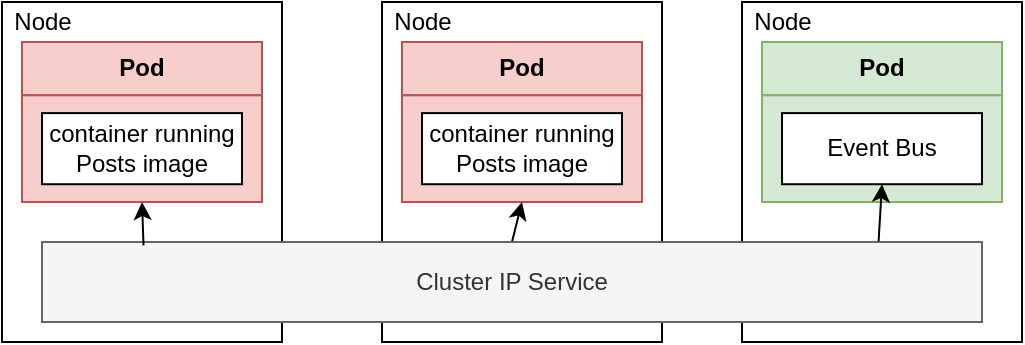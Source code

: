 <mxfile>
    <diagram id="YPTMTFv4IfkhEcXFY6WG" name="cluster-ip-service">
        <mxGraphModel dx="520" dy="339" grid="1" gridSize="10" guides="1" tooltips="1" connect="1" arrows="1" fold="1" page="1" pageScale="1" pageWidth="1600" pageHeight="900" math="0" shadow="0">
            <root>
                <mxCell id="0"/>
                <mxCell id="1" parent="0"/>
                <mxCell id="18" value="" style="group;fillColor=#d5e8d4;strokeColor=#82b366;" parent="1" vertex="1" connectable="0">
                    <mxGeometry x="450" y="40" width="140" height="170" as="geometry"/>
                </mxCell>
                <mxCell id="19" value="" style="rounded=0;whiteSpace=wrap;html=1;" parent="18" vertex="1">
                    <mxGeometry width="140" height="170" as="geometry"/>
                </mxCell>
                <mxCell id="20" value="" style="group;fillColor=#D5E8D4;strokeColor=#82b366;" parent="18" vertex="1" connectable="0">
                    <mxGeometry x="10" y="20" width="120" height="80" as="geometry"/>
                </mxCell>
                <mxCell id="21" value="Pod" style="whiteSpace=wrap;html=1;fillColor=#d5e8d4;strokeColor=#82b366;fontStyle=1" parent="20" vertex="1">
                    <mxGeometry width="120" height="26.667" as="geometry"/>
                </mxCell>
                <mxCell id="22" value="" style="whiteSpace=wrap;html=1;fillColor=#d5e8d4;strokeColor=#82b366;" parent="20" vertex="1">
                    <mxGeometry y="26.667" width="120" height="53.333" as="geometry"/>
                </mxCell>
                <mxCell id="23" value="Event Bus" style="whiteSpace=wrap;html=1;" parent="20" vertex="1">
                    <mxGeometry x="10" y="35.556" width="100.0" height="35.556" as="geometry"/>
                </mxCell>
                <mxCell id="24" value="Node" style="text;html=1;align=center;verticalAlign=middle;resizable=0;points=[];autosize=1;strokeColor=none;fillColor=none;" parent="18" vertex="1">
                    <mxGeometry width="40" height="20" as="geometry"/>
                </mxCell>
                <mxCell id="10" value="" style="group" parent="1" vertex="1" connectable="0">
                    <mxGeometry x="80" y="40" width="470" height="170" as="geometry"/>
                </mxCell>
                <mxCell id="4" value="" style="rounded=0;whiteSpace=wrap;html=1;" parent="10" vertex="1">
                    <mxGeometry width="140" height="170" as="geometry"/>
                </mxCell>
                <mxCell id="8" value="" style="group" parent="10" vertex="1" connectable="0">
                    <mxGeometry x="10" y="20" width="120" height="80" as="geometry"/>
                </mxCell>
                <mxCell id="5" value="Pod" style="whiteSpace=wrap;html=1;fillColor=#f8cecc;strokeColor=#b85450;fontStyle=1" parent="8" vertex="1">
                    <mxGeometry width="120" height="26.667" as="geometry"/>
                </mxCell>
                <mxCell id="6" value="" style="whiteSpace=wrap;html=1;fillColor=#f8cecc;strokeColor=#b85450;" parent="8" vertex="1">
                    <mxGeometry y="26.667" width="120" height="53.333" as="geometry"/>
                </mxCell>
                <mxCell id="7" value="container running Posts image" style="whiteSpace=wrap;html=1;" parent="8" vertex="1">
                    <mxGeometry x="10" y="35.556" width="100.0" height="35.556" as="geometry"/>
                </mxCell>
                <mxCell id="9" value="Node" style="text;html=1;align=center;verticalAlign=middle;resizable=0;points=[];autosize=1;strokeColor=none;fillColor=none;" parent="10" vertex="1">
                    <mxGeometry width="40" height="20" as="geometry"/>
                </mxCell>
                <mxCell id="11" value="" style="group" parent="1" vertex="1" connectable="0">
                    <mxGeometry x="270" y="40" width="300" height="170" as="geometry"/>
                </mxCell>
                <mxCell id="12" value="" style="rounded=0;whiteSpace=wrap;html=1;" parent="11" vertex="1">
                    <mxGeometry width="140" height="170" as="geometry"/>
                </mxCell>
                <mxCell id="13" value="" style="group" parent="11" vertex="1" connectable="0">
                    <mxGeometry x="10" y="20" width="120" height="80" as="geometry"/>
                </mxCell>
                <mxCell id="14" value="Pod" style="whiteSpace=wrap;html=1;fillColor=#f8cecc;strokeColor=#b85450;fontStyle=1" parent="13" vertex="1">
                    <mxGeometry width="120" height="26.667" as="geometry"/>
                </mxCell>
                <mxCell id="15" value="" style="whiteSpace=wrap;html=1;fillColor=#f8cecc;strokeColor=#b85450;" parent="13" vertex="1">
                    <mxGeometry y="26.667" width="120" height="53.333" as="geometry"/>
                </mxCell>
                <mxCell id="16" value="container running Posts image" style="whiteSpace=wrap;html=1;" parent="13" vertex="1">
                    <mxGeometry x="10" y="35.556" width="100.0" height="35.556" as="geometry"/>
                </mxCell>
                <mxCell id="17" value="Node" style="text;html=1;align=center;verticalAlign=middle;resizable=0;points=[];autosize=1;strokeColor=none;fillColor=none;" parent="11" vertex="1">
                    <mxGeometry width="40" height="20" as="geometry"/>
                </mxCell>
                <mxCell id="27" style="edgeStyle=none;html=1;exitX=0.5;exitY=0;exitDx=0;exitDy=0;entryX=0.5;entryY=1;entryDx=0;entryDy=0;" parent="11" source="25" target="15" edge="1">
                    <mxGeometry relative="1" as="geometry"/>
                </mxCell>
                <mxCell id="25" value="Cluster IP Service" style="rounded=0;whiteSpace=wrap;html=1;fillColor=#f5f5f5;fontColor=#333333;strokeColor=#666666;" parent="11" vertex="1">
                    <mxGeometry x="-170" y="120" width="470" height="40" as="geometry"/>
                </mxCell>
                <mxCell id="26" style="edgeStyle=none;html=1;entryX=0.5;entryY=1;entryDx=0;entryDy=0;exitX=0.108;exitY=0.042;exitDx=0;exitDy=0;exitPerimeter=0;" parent="1" source="25" target="6" edge="1">
                    <mxGeometry relative="1" as="geometry"/>
                </mxCell>
                <mxCell id="28" style="edgeStyle=none;html=1;exitX=0.89;exitY=-0.01;exitDx=0;exitDy=0;entryX=0.5;entryY=1;entryDx=0;entryDy=0;exitPerimeter=0;" parent="1" source="25" target="23" edge="1">
                    <mxGeometry relative="1" as="geometry"/>
                </mxCell>
            </root>
        </mxGraphModel>
    </diagram>
    <diagram id="dNhDCkLdbJVYcbCfFfpU" name="load-balancer-node-port-service">
        <mxGraphModel dx="693" dy="452" grid="1" gridSize="10" guides="1" tooltips="1" connect="1" arrows="1" fold="1" page="1" pageScale="1" pageWidth="1600" pageHeight="900" math="0" shadow="0">
            <root>
                <mxCell id="M85i1V90eppvhxlCBdDO-0"/>
                <mxCell id="M85i1V90eppvhxlCBdDO-1" parent="M85i1V90eppvhxlCBdDO-0"/>
                <mxCell id="hR2MlSF0gGGl88ncPYLI-0" value="" style="rounded=0;whiteSpace=wrap;html=1;" vertex="1" parent="M85i1V90eppvhxlCBdDO-1">
                    <mxGeometry x="110" y="340" width="140" height="170" as="geometry"/>
                </mxCell>
                <mxCell id="hR2MlSF0gGGl88ncPYLI-1" value="" style="group" vertex="1" connectable="0" parent="M85i1V90eppvhxlCBdDO-1">
                    <mxGeometry x="120" y="390" width="120" height="80" as="geometry"/>
                </mxCell>
                <mxCell id="hR2MlSF0gGGl88ncPYLI-2" value="Pod" style="whiteSpace=wrap;html=1;fillColor=#f8cecc;strokeColor=#b85450;fontStyle=1" vertex="1" parent="hR2MlSF0gGGl88ncPYLI-1">
                    <mxGeometry width="120" height="26.667" as="geometry"/>
                </mxCell>
                <mxCell id="hR2MlSF0gGGl88ncPYLI-3" value="" style="whiteSpace=wrap;html=1;fillColor=#f8cecc;strokeColor=#b85450;" vertex="1" parent="hR2MlSF0gGGl88ncPYLI-1">
                    <mxGeometry y="26.667" width="120" height="53.333" as="geometry"/>
                </mxCell>
                <mxCell id="hR2MlSF0gGGl88ncPYLI-4" value="container running Posts image" style="whiteSpace=wrap;html=1;" vertex="1" parent="hR2MlSF0gGGl88ncPYLI-1">
                    <mxGeometry x="10" y="35.556" width="100.0" height="35.556" as="geometry"/>
                </mxCell>
                <mxCell id="hR2MlSF0gGGl88ncPYLI-5" value="Node" style="text;html=1;align=center;verticalAlign=middle;resizable=0;points=[];autosize=1;strokeColor=none;fillColor=none;" vertex="1" parent="M85i1V90eppvhxlCBdDO-1">
                    <mxGeometry x="110" y="490" width="40" height="20" as="geometry"/>
                </mxCell>
                <mxCell id="hR2MlSF0gGGl88ncPYLI-6" value="" style="rounded=0;whiteSpace=wrap;html=1;" vertex="1" parent="M85i1V90eppvhxlCBdDO-1">
                    <mxGeometry x="300" y="340" width="140" height="170" as="geometry"/>
                </mxCell>
                <mxCell id="hR2MlSF0gGGl88ncPYLI-7" value="" style="group" vertex="1" connectable="0" parent="M85i1V90eppvhxlCBdDO-1">
                    <mxGeometry x="310" y="390" width="120" height="80" as="geometry"/>
                </mxCell>
                <mxCell id="hR2MlSF0gGGl88ncPYLI-8" value="Pod" style="whiteSpace=wrap;html=1;fillColor=#f8cecc;strokeColor=#b85450;fontStyle=1" vertex="1" parent="hR2MlSF0gGGl88ncPYLI-7">
                    <mxGeometry width="120" height="26.667" as="geometry"/>
                </mxCell>
                <mxCell id="hR2MlSF0gGGl88ncPYLI-9" value="" style="whiteSpace=wrap;html=1;fillColor=#f8cecc;strokeColor=#b85450;" vertex="1" parent="hR2MlSF0gGGl88ncPYLI-7">
                    <mxGeometry y="26.667" width="120" height="53.333" as="geometry"/>
                </mxCell>
                <mxCell id="hR2MlSF0gGGl88ncPYLI-10" value="container running Posts image" style="whiteSpace=wrap;html=1;" vertex="1" parent="hR2MlSF0gGGl88ncPYLI-7">
                    <mxGeometry x="10" y="35.556" width="100.0" height="35.556" as="geometry"/>
                </mxCell>
                <mxCell id="hR2MlSF0gGGl88ncPYLI-11" value="Node" style="text;html=1;align=center;verticalAlign=middle;resizable=0;points=[];autosize=1;strokeColor=none;fillColor=none;" vertex="1" parent="M85i1V90eppvhxlCBdDO-1">
                    <mxGeometry x="300" y="490" width="40" height="20" as="geometry"/>
                </mxCell>
                <mxCell id="xcCCBAXgKj9_nClUnPhw-1" style="edgeStyle=none;html=1;entryX=0.5;entryY=0;entryDx=0;entryDy=0;exitX=0.25;exitY=1;exitDx=0;exitDy=0;" edge="1" parent="M85i1V90eppvhxlCBdDO-1" source="xcCCBAXgKj9_nClUnPhw-0" target="hR2MlSF0gGGl88ncPYLI-2">
                    <mxGeometry relative="1" as="geometry"/>
                </mxCell>
                <mxCell id="xcCCBAXgKj9_nClUnPhw-2" style="edgeStyle=none;html=1;entryX=0.5;entryY=0;entryDx=0;entryDy=0;exitX=0.75;exitY=1;exitDx=0;exitDy=0;" edge="1" parent="M85i1V90eppvhxlCBdDO-1" source="xcCCBAXgKj9_nClUnPhw-0" target="hR2MlSF0gGGl88ncPYLI-8">
                    <mxGeometry relative="1" as="geometry"/>
                </mxCell>
                <mxCell id="xcCCBAXgKj9_nClUnPhw-0" value="Load Balancer Service (nodePort on dev)" style="rounded=0;whiteSpace=wrap;html=1;fillColor=#f5f5f5;fontColor=#333333;strokeColor=#666666;" vertex="1" parent="M85i1V90eppvhxlCBdDO-1">
                    <mxGeometry x="150" y="350" width="270" height="20" as="geometry"/>
                </mxCell>
                <mxCell id="xcCCBAXgKj9_nClUnPhw-4" style="edgeStyle=none;html=1;entryX=0.5;entryY=0;entryDx=0;entryDy=0;" edge="1" parent="M85i1V90eppvhxlCBdDO-1" source="xcCCBAXgKj9_nClUnPhw-3" target="hR2MlSF0gGGl88ncPYLI-0">
                    <mxGeometry relative="1" as="geometry"/>
                </mxCell>
                <mxCell id="xcCCBAXgKj9_nClUnPhw-5" style="edgeStyle=none;html=1;entryX=0.5;entryY=0;entryDx=0;entryDy=0;" edge="1" parent="M85i1V90eppvhxlCBdDO-1" source="xcCCBAXgKj9_nClUnPhw-3" target="hR2MlSF0gGGl88ncPYLI-6">
                    <mxGeometry relative="1" as="geometry"/>
                </mxCell>
                <mxCell id="xcCCBAXgKj9_nClUnPhw-3" value="Request" style="whiteSpace=wrap;html=1;strokeColor=#d6b656;fillColor=#fff2cc;" vertex="1" parent="M85i1V90eppvhxlCBdDO-1">
                    <mxGeometry x="220" y="250" width="120" height="60" as="geometry"/>
                </mxCell>
                <mxCell id="xcCCBAXgKj9_nClUnPhw-7" style="edgeStyle=none;html=1;entryX=0.5;entryY=0;entryDx=0;entryDy=0;" edge="1" parent="M85i1V90eppvhxlCBdDO-1" source="xcCCBAXgKj9_nClUnPhw-6" target="xcCCBAXgKj9_nClUnPhw-3">
                    <mxGeometry relative="1" as="geometry"/>
                </mxCell>
                <mxCell id="xcCCBAXgKj9_nClUnPhw-6" value="Page" style="html=1;strokeColor=none;fillColor=#0079D6;labelPosition=center;verticalLabelPosition=middle;verticalAlign=top;align=center;fontSize=12;outlineConnect=0;spacingTop=-6;fontColor=#FFFFFF;sketch=0;shape=mxgraph.sitemap.page;" vertex="1" parent="M85i1V90eppvhxlCBdDO-1">
                    <mxGeometry x="190" y="70" width="180" height="120" as="geometry"/>
                </mxCell>
            </root>
        </mxGraphModel>
    </diagram>
    <diagram id="aSf4ZYp5wjTpzJyXchBH" name="node-port-service">
        <mxGraphModel dx="520" dy="339" grid="1" gridSize="10" guides="1" tooltips="1" connect="1" arrows="1" fold="1" page="1" pageScale="1" pageWidth="1600" pageHeight="900" math="0" shadow="0">
            <root>
                <mxCell id="79lBMLb09KjG1dRXEu-6-0"/>
                <mxCell id="79lBMLb09KjG1dRXEu-6-1" parent="79lBMLb09KjG1dRXEu-6-0"/>
                <mxCell id="3kOgdcrCLW6uYW5Lxk24-4" value="" style="whiteSpace=wrap;html=1;" parent="79lBMLb09KjG1dRXEu-6-1" vertex="1">
                    <mxGeometry x="280" y="290" width="390" height="110" as="geometry"/>
                </mxCell>
                <mxCell id="3kOgdcrCLW6uYW5Lxk24-0" value="" style="group" parent="79lBMLb09KjG1dRXEu-6-1" vertex="1" connectable="0">
                    <mxGeometry x="530" y="307.5" width="120" height="80" as="geometry"/>
                </mxCell>
                <mxCell id="3kOgdcrCLW6uYW5Lxk24-1" value="Pod" style="whiteSpace=wrap;html=1;fillColor=#dae8fc;strokeColor=#6c8ebf;fontStyle=1" parent="3kOgdcrCLW6uYW5Lxk24-0" vertex="1">
                    <mxGeometry width="120" height="26.667" as="geometry"/>
                </mxCell>
                <mxCell id="3kOgdcrCLW6uYW5Lxk24-2" value="" style="whiteSpace=wrap;html=1;fillColor=#dae8fc;strokeColor=#6c8ebf;" parent="3kOgdcrCLW6uYW5Lxk24-0" vertex="1">
                    <mxGeometry y="26.667" width="120" height="53.333" as="geometry"/>
                </mxCell>
                <mxCell id="3kOgdcrCLW6uYW5Lxk24-3" value="container running Posts image" style="whiteSpace=wrap;html=1;" parent="3kOgdcrCLW6uYW5Lxk24-0" vertex="1">
                    <mxGeometry x="10" y="35.556" width="100.0" height="35.556" as="geometry"/>
                </mxCell>
                <mxCell id="3kOgdcrCLW6uYW5Lxk24-9" style="edgeStyle=none;html=1;entryX=0;entryY=0.5;entryDx=0;entryDy=0;fontFamily=Helvetica;fontSize=12;fontColor=default;" parent="79lBMLb09KjG1dRXEu-6-1" target="3kOgdcrCLW6uYW5Lxk24-8" edge="1">
                    <mxGeometry relative="1" as="geometry">
                        <mxPoint x="430" y="335" as="sourcePoint"/>
                    </mxGeometry>
                </mxCell>
                <mxCell id="3kOgdcrCLW6uYW5Lxk24-7" value="Node Port Service" style="whiteSpace=wrap;html=1;fontFamily=Helvetica;fontSize=12;fontColor=#333333;strokeColor=#666666;fillColor=#f5f5f5;" parent="79lBMLb09KjG1dRXEu-6-1" vertex="1">
                    <mxGeometry x="350" y="302.5" width="80" height="85" as="geometry"/>
                </mxCell>
                <mxCell id="3kOgdcrCLW6uYW5Lxk24-5" value="PORT 4000" style="whiteSpace=wrap;html=1;fontFamily=Helvetica;fontSize=12;fontColor=default;strokeColor=default;fillColor=default;" parent="79lBMLb09KjG1dRXEu-6-1" vertex="1">
                    <mxGeometry x="290" y="320" width="70" height="30" as="geometry"/>
                </mxCell>
                <mxCell id="3kOgdcrCLW6uYW5Lxk24-8" value="PORT 4000" style="whiteSpace=wrap;html=1;fontFamily=Helvetica;fontSize=12;fontColor=default;strokeColor=default;fillColor=default;" parent="79lBMLb09KjG1dRXEu-6-1" vertex="1">
                    <mxGeometry x="460" y="320" width="70" height="30" as="geometry"/>
                </mxCell>
                <mxCell id="3kOgdcrCLW6uYW5Lxk24-11" style="edgeStyle=none;html=1;fontFamily=Helvetica;fontSize=12;fontColor=default;" parent="79lBMLb09KjG1dRXEu-6-1" source="3kOgdcrCLW6uYW5Lxk24-10" edge="1">
                    <mxGeometry relative="1" as="geometry">
                        <mxPoint x="280" y="335" as="targetPoint"/>
                    </mxGeometry>
                </mxCell>
                <mxCell id="3kOgdcrCLW6uYW5Lxk24-10" value="PORT 3xxx" style="whiteSpace=wrap;html=1;fontFamily=Helvetica;fontSize=12;fontColor=default;strokeColor=default;fillColor=default;" parent="79lBMLb09KjG1dRXEu-6-1" vertex="1">
                    <mxGeometry x="170" y="320" width="70" height="30" as="geometry"/>
                </mxCell>
                <mxCell id="3kOgdcrCLW6uYW5Lxk24-14" style="edgeStyle=none;html=1;entryX=0;entryY=0.5;entryDx=0;entryDy=0;fontFamily=Helvetica;fontSize=12;fontColor=default;" parent="79lBMLb09KjG1dRXEu-6-1" source="3kOgdcrCLW6uYW5Lxk24-13" target="3kOgdcrCLW6uYW5Lxk24-10" edge="1">
                    <mxGeometry relative="1" as="geometry"/>
                </mxCell>
                <mxCell id="3kOgdcrCLW6uYW5Lxk24-13" value="Page" style="html=1;strokeColor=none;fillColor=#0079D6;labelPosition=center;verticalLabelPosition=middle;verticalAlign=top;align=center;fontSize=12;outlineConnect=0;spacingTop=-6;fontColor=#FFFFFF;sketch=0;shape=mxgraph.sitemap.page;fontFamily=Helvetica;" parent="79lBMLb09KjG1dRXEu-6-1" vertex="1">
                    <mxGeometry y="300" width="120" height="70" as="geometry"/>
                </mxCell>
                <mxCell id="3kOgdcrCLW6uYW5Lxk24-15" value="Node Port" style="text;html=1;align=center;verticalAlign=middle;resizable=0;points=[];autosize=1;strokeColor=none;fillColor=none;fontSize=12;fontFamily=Helvetica;fontColor=default;" parent="79lBMLb09KjG1dRXEu-6-1" vertex="1">
                    <mxGeometry x="170" y="367.5" width="70" height="20" as="geometry"/>
                </mxCell>
                <mxCell id="3kOgdcrCLW6uYW5Lxk24-16" value="Node" style="text;html=1;align=center;verticalAlign=middle;resizable=0;points=[];autosize=1;strokeColor=none;fillColor=none;fontSize=12;fontFamily=Helvetica;fontColor=default;" parent="79lBMLb09KjG1dRXEu-6-1" vertex="1">
                    <mxGeometry x="260" y="250" width="40" height="20" as="geometry"/>
                </mxCell>
                <mxCell id="3kOgdcrCLW6uYW5Lxk24-17" value="port" style="text;html=1;align=center;verticalAlign=middle;resizable=0;points=[];autosize=1;strokeColor=none;fillColor=none;fontSize=12;fontFamily=Helvetica;fontColor=default;" parent="79lBMLb09KjG1dRXEu-6-1" vertex="1">
                    <mxGeometry x="300" y="350" width="40" height="20" as="geometry"/>
                </mxCell>
                <mxCell id="3kOgdcrCLW6uYW5Lxk24-18" value="targetPort" style="text;html=1;align=center;verticalAlign=middle;resizable=0;points=[];autosize=1;strokeColor=none;fillColor=none;fontSize=12;fontFamily=Helvetica;fontColor=default;" parent="79lBMLb09KjG1dRXEu-6-1" vertex="1">
                    <mxGeometry x="460" y="350" width="70" height="20" as="geometry"/>
                </mxCell>
            </root>
        </mxGraphModel>
    </diagram>
    <diagram id="O_c9Ioed3Cg4p94ITL0F" name="Cluster-ip-service">
        <mxGraphModel dx="650" dy="424" grid="1" gridSize="10" guides="1" tooltips="1" connect="1" arrows="1" fold="1" page="1" pageScale="1" pageWidth="1600" pageHeight="900" math="0" shadow="0">
            <root>
                <mxCell id="Wnd3gCiulBY0fRbiU0BM-0"/>
                <mxCell id="Wnd3gCiulBY0fRbiU0BM-1" parent="Wnd3gCiulBY0fRbiU0BM-0"/>
                <mxCell id="4NeEdPZisqewRNghJncK-8" value="" style="whiteSpace=wrap;html=1;" vertex="1" parent="Wnd3gCiulBY0fRbiU0BM-1">
                    <mxGeometry x="250" y="140" width="560" height="260" as="geometry"/>
                </mxCell>
                <mxCell id="4NeEdPZisqewRNghJncK-0" value="" style="group" vertex="1" connectable="0" parent="Wnd3gCiulBY0fRbiU0BM-1">
                    <mxGeometry x="370" y="190" width="120" height="80" as="geometry"/>
                </mxCell>
                <mxCell id="4NeEdPZisqewRNghJncK-2" value="" style="whiteSpace=wrap;html=1;fillColor=#dae8fc;strokeColor=#6c8ebf;" vertex="1" parent="4NeEdPZisqewRNghJncK-0">
                    <mxGeometry y="26.667" width="120" height="53.333" as="geometry"/>
                </mxCell>
                <mxCell id="4NeEdPZisqewRNghJncK-3" value="Posts" style="whiteSpace=wrap;html=1;" vertex="1" parent="4NeEdPZisqewRNghJncK-0">
                    <mxGeometry x="10" y="35.556" width="100.0" height="35.556" as="geometry"/>
                </mxCell>
                <mxCell id="4NeEdPZisqewRNghJncK-1" value="Pod" style="whiteSpace=wrap;html=1;fillColor=#dae8fc;strokeColor=#6c8ebf;fontStyle=1" vertex="1" parent="4NeEdPZisqewRNghJncK-0">
                    <mxGeometry width="120" height="26.667" as="geometry"/>
                </mxCell>
                <mxCell id="4NeEdPZisqewRNghJncK-4" value="" style="group" vertex="1" connectable="0" parent="Wnd3gCiulBY0fRbiU0BM-1">
                    <mxGeometry x="580" y="190" width="120" height="80" as="geometry"/>
                </mxCell>
                <mxCell id="4NeEdPZisqewRNghJncK-5" value="Pod" style="whiteSpace=wrap;html=1;fillColor=#d5e8d4;strokeColor=#82b366;fontStyle=1" vertex="1" parent="4NeEdPZisqewRNghJncK-4">
                    <mxGeometry width="120" height="26.667" as="geometry"/>
                </mxCell>
                <mxCell id="4NeEdPZisqewRNghJncK-6" value="" style="whiteSpace=wrap;html=1;fillColor=#d5e8d4;strokeColor=#82b366;" vertex="1" parent="4NeEdPZisqewRNghJncK-4">
                    <mxGeometry y="26.667" width="120" height="53.333" as="geometry"/>
                </mxCell>
                <mxCell id="4NeEdPZisqewRNghJncK-7" value="Event Bus" style="whiteSpace=wrap;html=1;" vertex="1" parent="4NeEdPZisqewRNghJncK-4">
                    <mxGeometry x="10" y="35.556" width="100.0" height="35.556" as="geometry"/>
                </mxCell>
                <mxCell id="4NeEdPZisqewRNghJncK-16" style="edgeStyle=none;html=1;entryX=0.5;entryY=1;entryDx=0;entryDy=0;" edge="1" parent="Wnd3gCiulBY0fRbiU0BM-1" source="4NeEdPZisqewRNghJncK-9" target="4NeEdPZisqewRNghJncK-6">
                    <mxGeometry relative="1" as="geometry"/>
                </mxCell>
                <mxCell id="4NeEdPZisqewRNghJncK-9" value="Cluster IP Service" style="whiteSpace=wrap;html=1;fillColor=#f5f5f5;fontColor=#333333;strokeColor=#666666;" vertex="1" parent="Wnd3gCiulBY0fRbiU0BM-1">
                    <mxGeometry x="580" y="310" width="120" height="30" as="geometry"/>
                </mxCell>
                <mxCell id="4NeEdPZisqewRNghJncK-13" style="edgeStyle=none;html=1;exitX=0.5;exitY=0;exitDx=0;exitDy=0;entryX=0.5;entryY=1;entryDx=0;entryDy=0;" edge="1" parent="Wnd3gCiulBY0fRbiU0BM-1" source="4NeEdPZisqewRNghJncK-10" target="4NeEdPZisqewRNghJncK-2">
                    <mxGeometry relative="1" as="geometry"/>
                </mxCell>
                <mxCell id="4NeEdPZisqewRNghJncK-10" value="Cluster IP Service" style="whiteSpace=wrap;html=1;fillColor=#f5f5f5;fontColor=#333333;strokeColor=#666666;" vertex="1" parent="Wnd3gCiulBY0fRbiU0BM-1">
                    <mxGeometry x="370" y="310" width="120" height="30" as="geometry"/>
                </mxCell>
                <mxCell id="4NeEdPZisqewRNghJncK-12" style="edgeStyle=none;html=1;entryX=1;entryY=0.5;entryDx=0;entryDy=0;" edge="1" parent="Wnd3gCiulBY0fRbiU0BM-1" target="4NeEdPZisqewRNghJncK-10">
                    <mxGeometry relative="1" as="geometry">
                        <mxPoint x="600" y="270" as="sourcePoint"/>
                    </mxGeometry>
                </mxCell>
                <mxCell id="4NeEdPZisqewRNghJncK-14" style="edgeStyle=none;html=1;entryX=0;entryY=0.5;entryDx=0;entryDy=0;" edge="1" parent="Wnd3gCiulBY0fRbiU0BM-1" source="4NeEdPZisqewRNghJncK-2" target="4NeEdPZisqewRNghJncK-9">
                    <mxGeometry relative="1" as="geometry"/>
                </mxCell>
                <mxCell id="4NeEdPZisqewRNghJncK-17" value="Node" style="text;html=1;align=center;verticalAlign=middle;resizable=0;points=[];autosize=1;strokeColor=none;fillColor=none;" vertex="1" parent="Wnd3gCiulBY0fRbiU0BM-1">
                    <mxGeometry x="250" y="140" width="40" height="20" as="geometry"/>
                </mxCell>
            </root>
        </mxGraphModel>
    </diagram>
</mxfile>